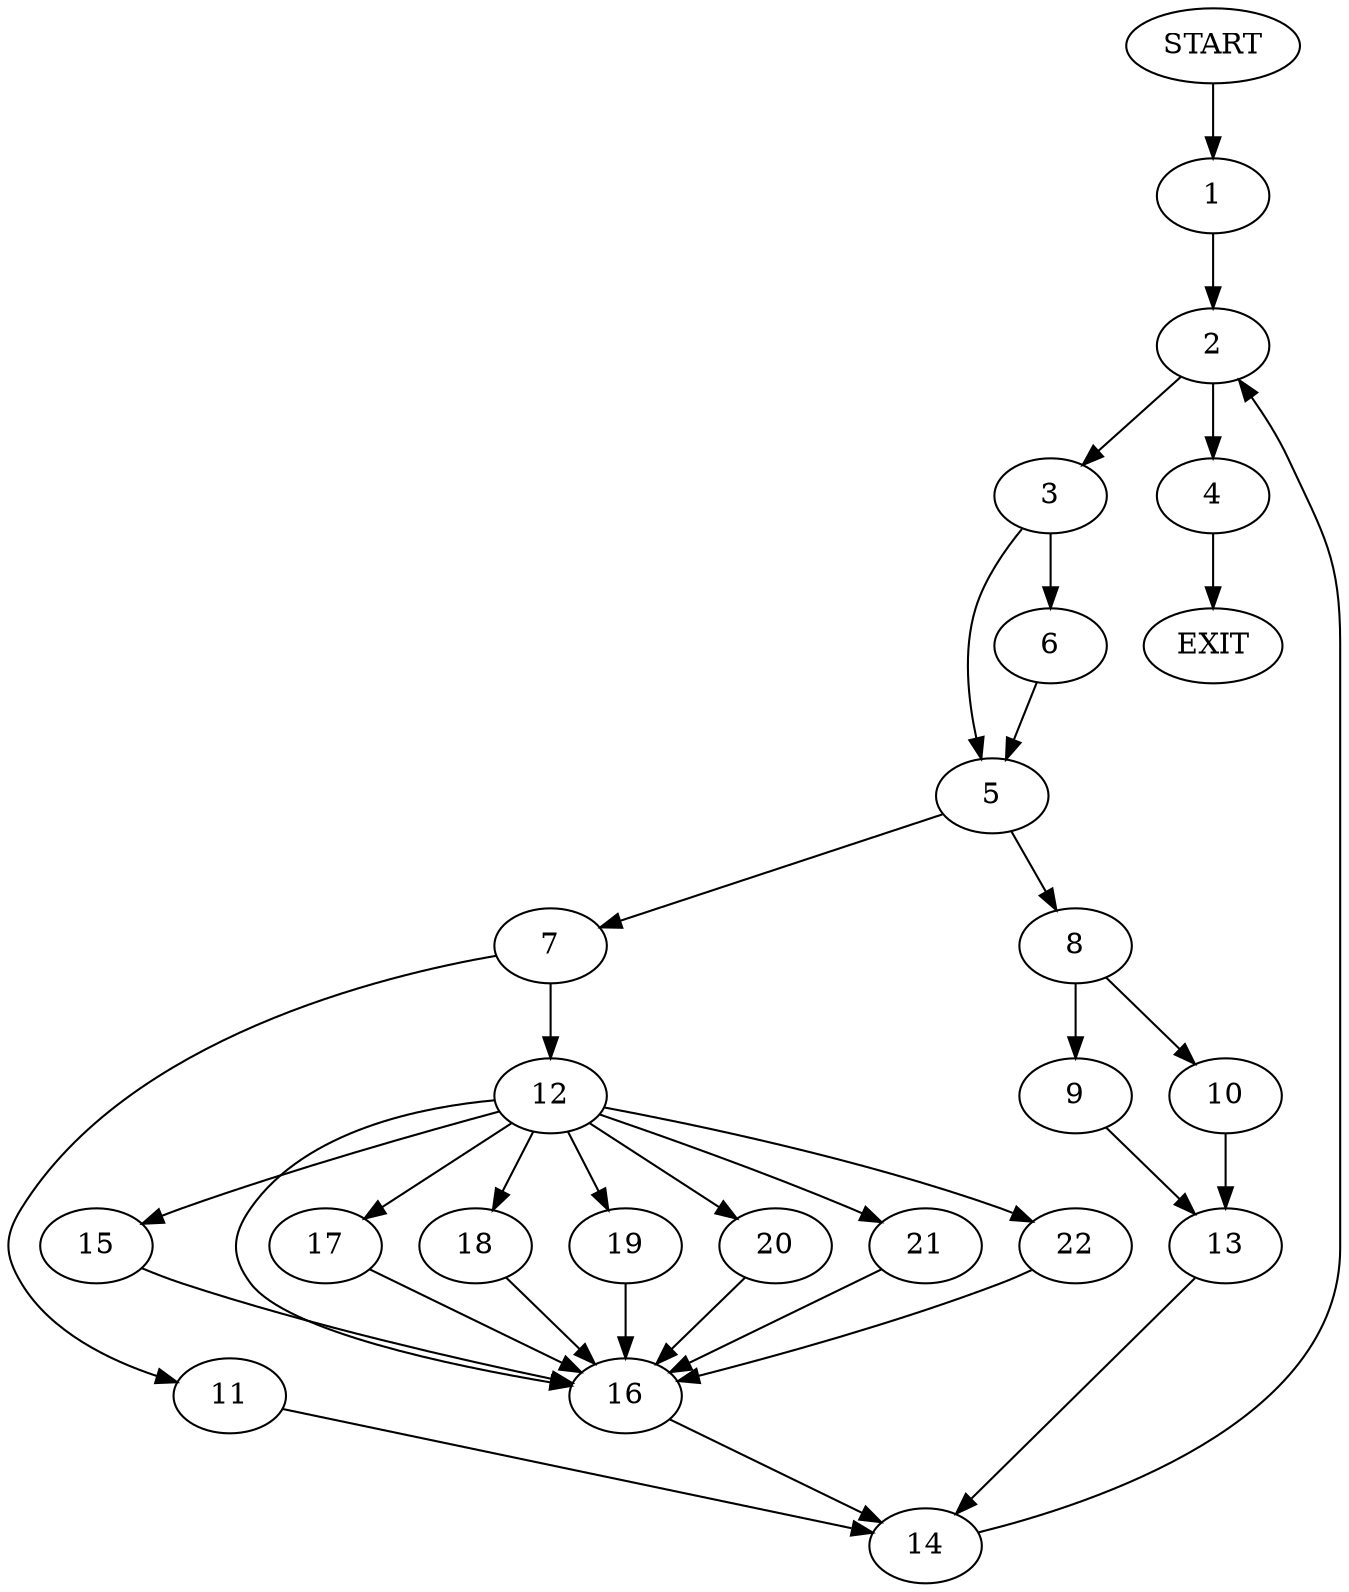 digraph {
0 [label="START"]
23 [label="EXIT"]
0 -> 1
1 -> 2
2 -> 3
2 -> 4
3 -> 5
3 -> 6
4 -> 23
5 -> 7
5 -> 8
6 -> 5
8 -> 9
8 -> 10
7 -> 11
7 -> 12
10 -> 13
9 -> 13
13 -> 14
14 -> 2
12 -> 15
12 -> 16
12 -> 17
12 -> 18
12 -> 19
12 -> 20
12 -> 21
12 -> 22
11 -> 14
21 -> 16
15 -> 16
18 -> 16
20 -> 16
17 -> 16
22 -> 16
16 -> 14
19 -> 16
}
